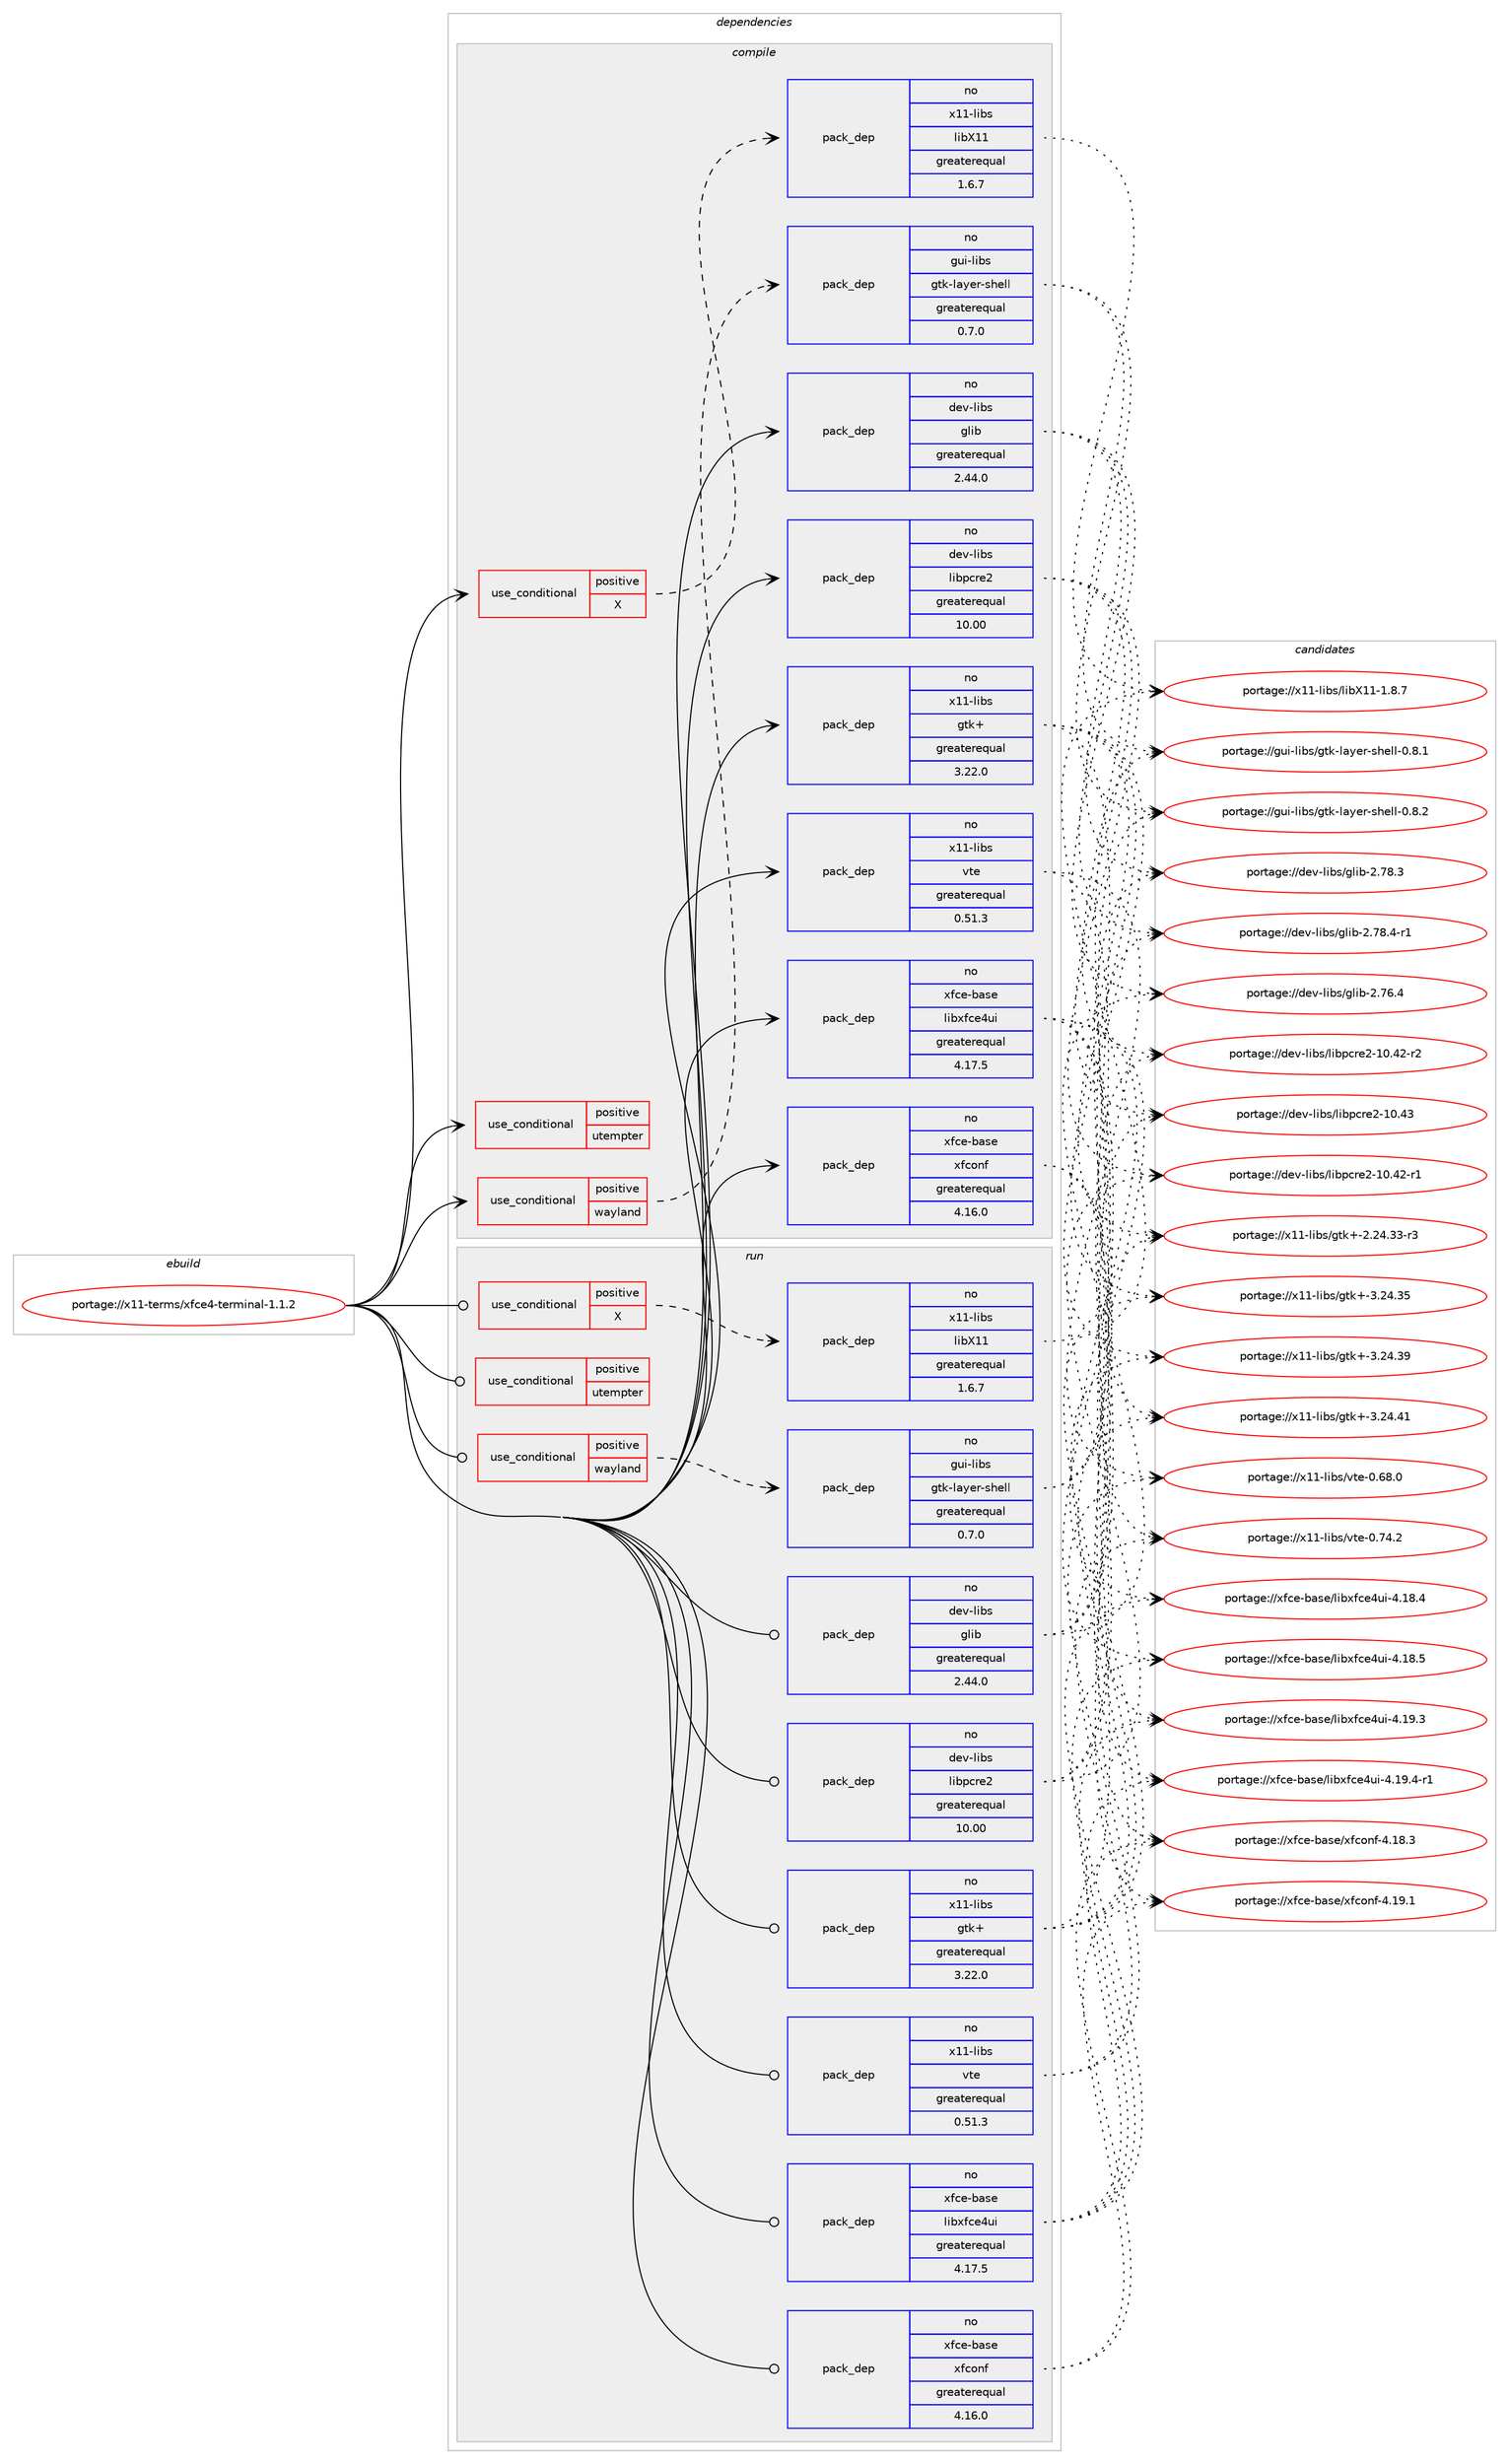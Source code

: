 digraph prolog {

# *************
# Graph options
# *************

newrank=true;
concentrate=true;
compound=true;
graph [rankdir=LR,fontname=Helvetica,fontsize=10,ranksep=1.5];#, ranksep=2.5, nodesep=0.2];
edge  [arrowhead=vee];
node  [fontname=Helvetica,fontsize=10];

# **********
# The ebuild
# **********

subgraph cluster_leftcol {
color=gray;
rank=same;
label=<<i>ebuild</i>>;
id [label="portage://x11-terms/xfce4-terminal-1.1.2", color=red, width=4, href="../x11-terms/xfce4-terminal-1.1.2.svg"];
}

# ****************
# The dependencies
# ****************

subgraph cluster_midcol {
color=gray;
label=<<i>dependencies</i>>;
subgraph cluster_compile {
fillcolor="#eeeeee";
style=filled;
label=<<i>compile</i>>;
subgraph cond16037 {
dependency23853 [label=<<TABLE BORDER="0" CELLBORDER="1" CELLSPACING="0" CELLPADDING="4"><TR><TD ROWSPAN="3" CELLPADDING="10">use_conditional</TD></TR><TR><TD>positive</TD></TR><TR><TD>X</TD></TR></TABLE>>, shape=none, color=red];
subgraph pack7531 {
dependency23854 [label=<<TABLE BORDER="0" CELLBORDER="1" CELLSPACING="0" CELLPADDING="4" WIDTH="220"><TR><TD ROWSPAN="6" CELLPADDING="30">pack_dep</TD></TR><TR><TD WIDTH="110">no</TD></TR><TR><TD>x11-libs</TD></TR><TR><TD>libX11</TD></TR><TR><TD>greaterequal</TD></TR><TR><TD>1.6.7</TD></TR></TABLE>>, shape=none, color=blue];
}
dependency23853:e -> dependency23854:w [weight=20,style="dashed",arrowhead="vee"];
}
id:e -> dependency23853:w [weight=20,style="solid",arrowhead="vee"];
subgraph cond16038 {
dependency23855 [label=<<TABLE BORDER="0" CELLBORDER="1" CELLSPACING="0" CELLPADDING="4"><TR><TD ROWSPAN="3" CELLPADDING="10">use_conditional</TD></TR><TR><TD>positive</TD></TR><TR><TD>utempter</TD></TR></TABLE>>, shape=none, color=red];
# *** BEGIN UNKNOWN DEPENDENCY TYPE (TODO) ***
# dependency23855 -> package_dependency(portage://x11-terms/xfce4-terminal-1.1.2,install,no,sys-libs,libutempter,none,[,,],any_same_slot,[])
# *** END UNKNOWN DEPENDENCY TYPE (TODO) ***

}
id:e -> dependency23855:w [weight=20,style="solid",arrowhead="vee"];
subgraph cond16039 {
dependency23856 [label=<<TABLE BORDER="0" CELLBORDER="1" CELLSPACING="0" CELLPADDING="4"><TR><TD ROWSPAN="3" CELLPADDING="10">use_conditional</TD></TR><TR><TD>positive</TD></TR><TR><TD>wayland</TD></TR></TABLE>>, shape=none, color=red];
subgraph pack7532 {
dependency23857 [label=<<TABLE BORDER="0" CELLBORDER="1" CELLSPACING="0" CELLPADDING="4" WIDTH="220"><TR><TD ROWSPAN="6" CELLPADDING="30">pack_dep</TD></TR><TR><TD WIDTH="110">no</TD></TR><TR><TD>gui-libs</TD></TR><TR><TD>gtk-layer-shell</TD></TR><TR><TD>greaterequal</TD></TR><TR><TD>0.7.0</TD></TR></TABLE>>, shape=none, color=blue];
}
dependency23856:e -> dependency23857:w [weight=20,style="dashed",arrowhead="vee"];
}
id:e -> dependency23856:w [weight=20,style="solid",arrowhead="vee"];
subgraph pack7533 {
dependency23858 [label=<<TABLE BORDER="0" CELLBORDER="1" CELLSPACING="0" CELLPADDING="4" WIDTH="220"><TR><TD ROWSPAN="6" CELLPADDING="30">pack_dep</TD></TR><TR><TD WIDTH="110">no</TD></TR><TR><TD>dev-libs</TD></TR><TR><TD>glib</TD></TR><TR><TD>greaterequal</TD></TR><TR><TD>2.44.0</TD></TR></TABLE>>, shape=none, color=blue];
}
id:e -> dependency23858:w [weight=20,style="solid",arrowhead="vee"];
subgraph pack7534 {
dependency23859 [label=<<TABLE BORDER="0" CELLBORDER="1" CELLSPACING="0" CELLPADDING="4" WIDTH="220"><TR><TD ROWSPAN="6" CELLPADDING="30">pack_dep</TD></TR><TR><TD WIDTH="110">no</TD></TR><TR><TD>dev-libs</TD></TR><TR><TD>libpcre2</TD></TR><TR><TD>greaterequal</TD></TR><TR><TD>10.00</TD></TR></TABLE>>, shape=none, color=blue];
}
id:e -> dependency23859:w [weight=20,style="solid",arrowhead="vee"];
subgraph pack7535 {
dependency23860 [label=<<TABLE BORDER="0" CELLBORDER="1" CELLSPACING="0" CELLPADDING="4" WIDTH="220"><TR><TD ROWSPAN="6" CELLPADDING="30">pack_dep</TD></TR><TR><TD WIDTH="110">no</TD></TR><TR><TD>x11-libs</TD></TR><TR><TD>gtk+</TD></TR><TR><TD>greaterequal</TD></TR><TR><TD>3.22.0</TD></TR></TABLE>>, shape=none, color=blue];
}
id:e -> dependency23860:w [weight=20,style="solid",arrowhead="vee"];
subgraph pack7536 {
dependency23861 [label=<<TABLE BORDER="0" CELLBORDER="1" CELLSPACING="0" CELLPADDING="4" WIDTH="220"><TR><TD ROWSPAN="6" CELLPADDING="30">pack_dep</TD></TR><TR><TD WIDTH="110">no</TD></TR><TR><TD>x11-libs</TD></TR><TR><TD>vte</TD></TR><TR><TD>greaterequal</TD></TR><TR><TD>0.51.3</TD></TR></TABLE>>, shape=none, color=blue];
}
id:e -> dependency23861:w [weight=20,style="solid",arrowhead="vee"];
subgraph pack7537 {
dependency23862 [label=<<TABLE BORDER="0" CELLBORDER="1" CELLSPACING="0" CELLPADDING="4" WIDTH="220"><TR><TD ROWSPAN="6" CELLPADDING="30">pack_dep</TD></TR><TR><TD WIDTH="110">no</TD></TR><TR><TD>xfce-base</TD></TR><TR><TD>libxfce4ui</TD></TR><TR><TD>greaterequal</TD></TR><TR><TD>4.17.5</TD></TR></TABLE>>, shape=none, color=blue];
}
id:e -> dependency23862:w [weight=20,style="solid",arrowhead="vee"];
subgraph pack7538 {
dependency23863 [label=<<TABLE BORDER="0" CELLBORDER="1" CELLSPACING="0" CELLPADDING="4" WIDTH="220"><TR><TD ROWSPAN="6" CELLPADDING="30">pack_dep</TD></TR><TR><TD WIDTH="110">no</TD></TR><TR><TD>xfce-base</TD></TR><TR><TD>xfconf</TD></TR><TR><TD>greaterequal</TD></TR><TR><TD>4.16.0</TD></TR></TABLE>>, shape=none, color=blue];
}
id:e -> dependency23863:w [weight=20,style="solid",arrowhead="vee"];
}
subgraph cluster_compileandrun {
fillcolor="#eeeeee";
style=filled;
label=<<i>compile and run</i>>;
}
subgraph cluster_run {
fillcolor="#eeeeee";
style=filled;
label=<<i>run</i>>;
subgraph cond16040 {
dependency23864 [label=<<TABLE BORDER="0" CELLBORDER="1" CELLSPACING="0" CELLPADDING="4"><TR><TD ROWSPAN="3" CELLPADDING="10">use_conditional</TD></TR><TR><TD>positive</TD></TR><TR><TD>X</TD></TR></TABLE>>, shape=none, color=red];
subgraph pack7539 {
dependency23865 [label=<<TABLE BORDER="0" CELLBORDER="1" CELLSPACING="0" CELLPADDING="4" WIDTH="220"><TR><TD ROWSPAN="6" CELLPADDING="30">pack_dep</TD></TR><TR><TD WIDTH="110">no</TD></TR><TR><TD>x11-libs</TD></TR><TR><TD>libX11</TD></TR><TR><TD>greaterequal</TD></TR><TR><TD>1.6.7</TD></TR></TABLE>>, shape=none, color=blue];
}
dependency23864:e -> dependency23865:w [weight=20,style="dashed",arrowhead="vee"];
}
id:e -> dependency23864:w [weight=20,style="solid",arrowhead="odot"];
subgraph cond16041 {
dependency23866 [label=<<TABLE BORDER="0" CELLBORDER="1" CELLSPACING="0" CELLPADDING="4"><TR><TD ROWSPAN="3" CELLPADDING="10">use_conditional</TD></TR><TR><TD>positive</TD></TR><TR><TD>utempter</TD></TR></TABLE>>, shape=none, color=red];
# *** BEGIN UNKNOWN DEPENDENCY TYPE (TODO) ***
# dependency23866 -> package_dependency(portage://x11-terms/xfce4-terminal-1.1.2,run,no,sys-libs,libutempter,none,[,,],any_same_slot,[])
# *** END UNKNOWN DEPENDENCY TYPE (TODO) ***

}
id:e -> dependency23866:w [weight=20,style="solid",arrowhead="odot"];
subgraph cond16042 {
dependency23867 [label=<<TABLE BORDER="0" CELLBORDER="1" CELLSPACING="0" CELLPADDING="4"><TR><TD ROWSPAN="3" CELLPADDING="10">use_conditional</TD></TR><TR><TD>positive</TD></TR><TR><TD>wayland</TD></TR></TABLE>>, shape=none, color=red];
subgraph pack7540 {
dependency23868 [label=<<TABLE BORDER="0" CELLBORDER="1" CELLSPACING="0" CELLPADDING="4" WIDTH="220"><TR><TD ROWSPAN="6" CELLPADDING="30">pack_dep</TD></TR><TR><TD WIDTH="110">no</TD></TR><TR><TD>gui-libs</TD></TR><TR><TD>gtk-layer-shell</TD></TR><TR><TD>greaterequal</TD></TR><TR><TD>0.7.0</TD></TR></TABLE>>, shape=none, color=blue];
}
dependency23867:e -> dependency23868:w [weight=20,style="dashed",arrowhead="vee"];
}
id:e -> dependency23867:w [weight=20,style="solid",arrowhead="odot"];
subgraph pack7541 {
dependency23869 [label=<<TABLE BORDER="0" CELLBORDER="1" CELLSPACING="0" CELLPADDING="4" WIDTH="220"><TR><TD ROWSPAN="6" CELLPADDING="30">pack_dep</TD></TR><TR><TD WIDTH="110">no</TD></TR><TR><TD>dev-libs</TD></TR><TR><TD>glib</TD></TR><TR><TD>greaterequal</TD></TR><TR><TD>2.44.0</TD></TR></TABLE>>, shape=none, color=blue];
}
id:e -> dependency23869:w [weight=20,style="solid",arrowhead="odot"];
subgraph pack7542 {
dependency23870 [label=<<TABLE BORDER="0" CELLBORDER="1" CELLSPACING="0" CELLPADDING="4" WIDTH="220"><TR><TD ROWSPAN="6" CELLPADDING="30">pack_dep</TD></TR><TR><TD WIDTH="110">no</TD></TR><TR><TD>dev-libs</TD></TR><TR><TD>libpcre2</TD></TR><TR><TD>greaterequal</TD></TR><TR><TD>10.00</TD></TR></TABLE>>, shape=none, color=blue];
}
id:e -> dependency23870:w [weight=20,style="solid",arrowhead="odot"];
subgraph pack7543 {
dependency23871 [label=<<TABLE BORDER="0" CELLBORDER="1" CELLSPACING="0" CELLPADDING="4" WIDTH="220"><TR><TD ROWSPAN="6" CELLPADDING="30">pack_dep</TD></TR><TR><TD WIDTH="110">no</TD></TR><TR><TD>x11-libs</TD></TR><TR><TD>gtk+</TD></TR><TR><TD>greaterequal</TD></TR><TR><TD>3.22.0</TD></TR></TABLE>>, shape=none, color=blue];
}
id:e -> dependency23871:w [weight=20,style="solid",arrowhead="odot"];
subgraph pack7544 {
dependency23872 [label=<<TABLE BORDER="0" CELLBORDER="1" CELLSPACING="0" CELLPADDING="4" WIDTH="220"><TR><TD ROWSPAN="6" CELLPADDING="30">pack_dep</TD></TR><TR><TD WIDTH="110">no</TD></TR><TR><TD>x11-libs</TD></TR><TR><TD>vte</TD></TR><TR><TD>greaterequal</TD></TR><TR><TD>0.51.3</TD></TR></TABLE>>, shape=none, color=blue];
}
id:e -> dependency23872:w [weight=20,style="solid",arrowhead="odot"];
subgraph pack7545 {
dependency23873 [label=<<TABLE BORDER="0" CELLBORDER="1" CELLSPACING="0" CELLPADDING="4" WIDTH="220"><TR><TD ROWSPAN="6" CELLPADDING="30">pack_dep</TD></TR><TR><TD WIDTH="110">no</TD></TR><TR><TD>xfce-base</TD></TR><TR><TD>libxfce4ui</TD></TR><TR><TD>greaterequal</TD></TR><TR><TD>4.17.5</TD></TR></TABLE>>, shape=none, color=blue];
}
id:e -> dependency23873:w [weight=20,style="solid",arrowhead="odot"];
subgraph pack7546 {
dependency23874 [label=<<TABLE BORDER="0" CELLBORDER="1" CELLSPACING="0" CELLPADDING="4" WIDTH="220"><TR><TD ROWSPAN="6" CELLPADDING="30">pack_dep</TD></TR><TR><TD WIDTH="110">no</TD></TR><TR><TD>xfce-base</TD></TR><TR><TD>xfconf</TD></TR><TR><TD>greaterequal</TD></TR><TR><TD>4.16.0</TD></TR></TABLE>>, shape=none, color=blue];
}
id:e -> dependency23874:w [weight=20,style="solid",arrowhead="odot"];
}
}

# **************
# The candidates
# **************

subgraph cluster_choices {
rank=same;
color=gray;
label=<<i>candidates</i>>;

subgraph choice7531 {
color=black;
nodesep=1;
choice120494945108105981154710810598884949454946564655 [label="portage://x11-libs/libX11-1.8.7", color=red, width=4,href="../x11-libs/libX11-1.8.7.svg"];
dependency23854:e -> choice120494945108105981154710810598884949454946564655:w [style=dotted,weight="100"];
}
subgraph choice7532 {
color=black;
nodesep=1;
choice103117105451081059811547103116107451089712110111445115104101108108454846564649 [label="portage://gui-libs/gtk-layer-shell-0.8.1", color=red, width=4,href="../gui-libs/gtk-layer-shell-0.8.1.svg"];
choice103117105451081059811547103116107451089712110111445115104101108108454846564650 [label="portage://gui-libs/gtk-layer-shell-0.8.2", color=red, width=4,href="../gui-libs/gtk-layer-shell-0.8.2.svg"];
dependency23857:e -> choice103117105451081059811547103116107451089712110111445115104101108108454846564649:w [style=dotted,weight="100"];
dependency23857:e -> choice103117105451081059811547103116107451089712110111445115104101108108454846564650:w [style=dotted,weight="100"];
}
subgraph choice7533 {
color=black;
nodesep=1;
choice1001011184510810598115471031081059845504655544652 [label="portage://dev-libs/glib-2.76.4", color=red, width=4,href="../dev-libs/glib-2.76.4.svg"];
choice1001011184510810598115471031081059845504655564651 [label="portage://dev-libs/glib-2.78.3", color=red, width=4,href="../dev-libs/glib-2.78.3.svg"];
choice10010111845108105981154710310810598455046555646524511449 [label="portage://dev-libs/glib-2.78.4-r1", color=red, width=4,href="../dev-libs/glib-2.78.4-r1.svg"];
dependency23858:e -> choice1001011184510810598115471031081059845504655544652:w [style=dotted,weight="100"];
dependency23858:e -> choice1001011184510810598115471031081059845504655564651:w [style=dotted,weight="100"];
dependency23858:e -> choice10010111845108105981154710310810598455046555646524511449:w [style=dotted,weight="100"];
}
subgraph choice7534 {
color=black;
nodesep=1;
choice1001011184510810598115471081059811299114101504549484652504511449 [label="portage://dev-libs/libpcre2-10.42-r1", color=red, width=4,href="../dev-libs/libpcre2-10.42-r1.svg"];
choice1001011184510810598115471081059811299114101504549484652504511450 [label="portage://dev-libs/libpcre2-10.42-r2", color=red, width=4,href="../dev-libs/libpcre2-10.42-r2.svg"];
choice100101118451081059811547108105981129911410150454948465251 [label="portage://dev-libs/libpcre2-10.43", color=red, width=4,href="../dev-libs/libpcre2-10.43.svg"];
dependency23859:e -> choice1001011184510810598115471081059811299114101504549484652504511449:w [style=dotted,weight="100"];
dependency23859:e -> choice1001011184510810598115471081059811299114101504549484652504511450:w [style=dotted,weight="100"];
dependency23859:e -> choice100101118451081059811547108105981129911410150454948465251:w [style=dotted,weight="100"];
}
subgraph choice7535 {
color=black;
nodesep=1;
choice12049494510810598115471031161074345504650524651514511451 [label="portage://x11-libs/gtk+-2.24.33-r3", color=red, width=4,href="../x11-libs/gtk+-2.24.33-r3.svg"];
choice1204949451081059811547103116107434551465052465153 [label="portage://x11-libs/gtk+-3.24.35", color=red, width=4,href="../x11-libs/gtk+-3.24.35.svg"];
choice1204949451081059811547103116107434551465052465157 [label="portage://x11-libs/gtk+-3.24.39", color=red, width=4,href="../x11-libs/gtk+-3.24.39.svg"];
choice1204949451081059811547103116107434551465052465249 [label="portage://x11-libs/gtk+-3.24.41", color=red, width=4,href="../x11-libs/gtk+-3.24.41.svg"];
dependency23860:e -> choice12049494510810598115471031161074345504650524651514511451:w [style=dotted,weight="100"];
dependency23860:e -> choice1204949451081059811547103116107434551465052465153:w [style=dotted,weight="100"];
dependency23860:e -> choice1204949451081059811547103116107434551465052465157:w [style=dotted,weight="100"];
dependency23860:e -> choice1204949451081059811547103116107434551465052465249:w [style=dotted,weight="100"];
}
subgraph choice7536 {
color=black;
nodesep=1;
choice120494945108105981154711811610145484654564648 [label="portage://x11-libs/vte-0.68.0", color=red, width=4,href="../x11-libs/vte-0.68.0.svg"];
choice120494945108105981154711811610145484655524650 [label="portage://x11-libs/vte-0.74.2", color=red, width=4,href="../x11-libs/vte-0.74.2.svg"];
dependency23861:e -> choice120494945108105981154711811610145484654564648:w [style=dotted,weight="100"];
dependency23861:e -> choice120494945108105981154711811610145484655524650:w [style=dotted,weight="100"];
}
subgraph choice7537 {
color=black;
nodesep=1;
choice120102991014598971151014710810598120102991015211710545524649564652 [label="portage://xfce-base/libxfce4ui-4.18.4", color=red, width=4,href="../xfce-base/libxfce4ui-4.18.4.svg"];
choice120102991014598971151014710810598120102991015211710545524649564653 [label="portage://xfce-base/libxfce4ui-4.18.5", color=red, width=4,href="../xfce-base/libxfce4ui-4.18.5.svg"];
choice120102991014598971151014710810598120102991015211710545524649574651 [label="portage://xfce-base/libxfce4ui-4.19.3", color=red, width=4,href="../xfce-base/libxfce4ui-4.19.3.svg"];
choice1201029910145989711510147108105981201029910152117105455246495746524511449 [label="portage://xfce-base/libxfce4ui-4.19.4-r1", color=red, width=4,href="../xfce-base/libxfce4ui-4.19.4-r1.svg"];
dependency23862:e -> choice120102991014598971151014710810598120102991015211710545524649564652:w [style=dotted,weight="100"];
dependency23862:e -> choice120102991014598971151014710810598120102991015211710545524649564653:w [style=dotted,weight="100"];
dependency23862:e -> choice120102991014598971151014710810598120102991015211710545524649574651:w [style=dotted,weight="100"];
dependency23862:e -> choice1201029910145989711510147108105981201029910152117105455246495746524511449:w [style=dotted,weight="100"];
}
subgraph choice7538 {
color=black;
nodesep=1;
choice12010299101459897115101471201029911111010245524649564651 [label="portage://xfce-base/xfconf-4.18.3", color=red, width=4,href="../xfce-base/xfconf-4.18.3.svg"];
choice12010299101459897115101471201029911111010245524649574649 [label="portage://xfce-base/xfconf-4.19.1", color=red, width=4,href="../xfce-base/xfconf-4.19.1.svg"];
dependency23863:e -> choice12010299101459897115101471201029911111010245524649564651:w [style=dotted,weight="100"];
dependency23863:e -> choice12010299101459897115101471201029911111010245524649574649:w [style=dotted,weight="100"];
}
subgraph choice7539 {
color=black;
nodesep=1;
choice120494945108105981154710810598884949454946564655 [label="portage://x11-libs/libX11-1.8.7", color=red, width=4,href="../x11-libs/libX11-1.8.7.svg"];
dependency23865:e -> choice120494945108105981154710810598884949454946564655:w [style=dotted,weight="100"];
}
subgraph choice7540 {
color=black;
nodesep=1;
choice103117105451081059811547103116107451089712110111445115104101108108454846564649 [label="portage://gui-libs/gtk-layer-shell-0.8.1", color=red, width=4,href="../gui-libs/gtk-layer-shell-0.8.1.svg"];
choice103117105451081059811547103116107451089712110111445115104101108108454846564650 [label="portage://gui-libs/gtk-layer-shell-0.8.2", color=red, width=4,href="../gui-libs/gtk-layer-shell-0.8.2.svg"];
dependency23868:e -> choice103117105451081059811547103116107451089712110111445115104101108108454846564649:w [style=dotted,weight="100"];
dependency23868:e -> choice103117105451081059811547103116107451089712110111445115104101108108454846564650:w [style=dotted,weight="100"];
}
subgraph choice7541 {
color=black;
nodesep=1;
choice1001011184510810598115471031081059845504655544652 [label="portage://dev-libs/glib-2.76.4", color=red, width=4,href="../dev-libs/glib-2.76.4.svg"];
choice1001011184510810598115471031081059845504655564651 [label="portage://dev-libs/glib-2.78.3", color=red, width=4,href="../dev-libs/glib-2.78.3.svg"];
choice10010111845108105981154710310810598455046555646524511449 [label="portage://dev-libs/glib-2.78.4-r1", color=red, width=4,href="../dev-libs/glib-2.78.4-r1.svg"];
dependency23869:e -> choice1001011184510810598115471031081059845504655544652:w [style=dotted,weight="100"];
dependency23869:e -> choice1001011184510810598115471031081059845504655564651:w [style=dotted,weight="100"];
dependency23869:e -> choice10010111845108105981154710310810598455046555646524511449:w [style=dotted,weight="100"];
}
subgraph choice7542 {
color=black;
nodesep=1;
choice1001011184510810598115471081059811299114101504549484652504511449 [label="portage://dev-libs/libpcre2-10.42-r1", color=red, width=4,href="../dev-libs/libpcre2-10.42-r1.svg"];
choice1001011184510810598115471081059811299114101504549484652504511450 [label="portage://dev-libs/libpcre2-10.42-r2", color=red, width=4,href="../dev-libs/libpcre2-10.42-r2.svg"];
choice100101118451081059811547108105981129911410150454948465251 [label="portage://dev-libs/libpcre2-10.43", color=red, width=4,href="../dev-libs/libpcre2-10.43.svg"];
dependency23870:e -> choice1001011184510810598115471081059811299114101504549484652504511449:w [style=dotted,weight="100"];
dependency23870:e -> choice1001011184510810598115471081059811299114101504549484652504511450:w [style=dotted,weight="100"];
dependency23870:e -> choice100101118451081059811547108105981129911410150454948465251:w [style=dotted,weight="100"];
}
subgraph choice7543 {
color=black;
nodesep=1;
choice12049494510810598115471031161074345504650524651514511451 [label="portage://x11-libs/gtk+-2.24.33-r3", color=red, width=4,href="../x11-libs/gtk+-2.24.33-r3.svg"];
choice1204949451081059811547103116107434551465052465153 [label="portage://x11-libs/gtk+-3.24.35", color=red, width=4,href="../x11-libs/gtk+-3.24.35.svg"];
choice1204949451081059811547103116107434551465052465157 [label="portage://x11-libs/gtk+-3.24.39", color=red, width=4,href="../x11-libs/gtk+-3.24.39.svg"];
choice1204949451081059811547103116107434551465052465249 [label="portage://x11-libs/gtk+-3.24.41", color=red, width=4,href="../x11-libs/gtk+-3.24.41.svg"];
dependency23871:e -> choice12049494510810598115471031161074345504650524651514511451:w [style=dotted,weight="100"];
dependency23871:e -> choice1204949451081059811547103116107434551465052465153:w [style=dotted,weight="100"];
dependency23871:e -> choice1204949451081059811547103116107434551465052465157:w [style=dotted,weight="100"];
dependency23871:e -> choice1204949451081059811547103116107434551465052465249:w [style=dotted,weight="100"];
}
subgraph choice7544 {
color=black;
nodesep=1;
choice120494945108105981154711811610145484654564648 [label="portage://x11-libs/vte-0.68.0", color=red, width=4,href="../x11-libs/vte-0.68.0.svg"];
choice120494945108105981154711811610145484655524650 [label="portage://x11-libs/vte-0.74.2", color=red, width=4,href="../x11-libs/vte-0.74.2.svg"];
dependency23872:e -> choice120494945108105981154711811610145484654564648:w [style=dotted,weight="100"];
dependency23872:e -> choice120494945108105981154711811610145484655524650:w [style=dotted,weight="100"];
}
subgraph choice7545 {
color=black;
nodesep=1;
choice120102991014598971151014710810598120102991015211710545524649564652 [label="portage://xfce-base/libxfce4ui-4.18.4", color=red, width=4,href="../xfce-base/libxfce4ui-4.18.4.svg"];
choice120102991014598971151014710810598120102991015211710545524649564653 [label="portage://xfce-base/libxfce4ui-4.18.5", color=red, width=4,href="../xfce-base/libxfce4ui-4.18.5.svg"];
choice120102991014598971151014710810598120102991015211710545524649574651 [label="portage://xfce-base/libxfce4ui-4.19.3", color=red, width=4,href="../xfce-base/libxfce4ui-4.19.3.svg"];
choice1201029910145989711510147108105981201029910152117105455246495746524511449 [label="portage://xfce-base/libxfce4ui-4.19.4-r1", color=red, width=4,href="../xfce-base/libxfce4ui-4.19.4-r1.svg"];
dependency23873:e -> choice120102991014598971151014710810598120102991015211710545524649564652:w [style=dotted,weight="100"];
dependency23873:e -> choice120102991014598971151014710810598120102991015211710545524649564653:w [style=dotted,weight="100"];
dependency23873:e -> choice120102991014598971151014710810598120102991015211710545524649574651:w [style=dotted,weight="100"];
dependency23873:e -> choice1201029910145989711510147108105981201029910152117105455246495746524511449:w [style=dotted,weight="100"];
}
subgraph choice7546 {
color=black;
nodesep=1;
choice12010299101459897115101471201029911111010245524649564651 [label="portage://xfce-base/xfconf-4.18.3", color=red, width=4,href="../xfce-base/xfconf-4.18.3.svg"];
choice12010299101459897115101471201029911111010245524649574649 [label="portage://xfce-base/xfconf-4.19.1", color=red, width=4,href="../xfce-base/xfconf-4.19.1.svg"];
dependency23874:e -> choice12010299101459897115101471201029911111010245524649564651:w [style=dotted,weight="100"];
dependency23874:e -> choice12010299101459897115101471201029911111010245524649574649:w [style=dotted,weight="100"];
}
}

}
